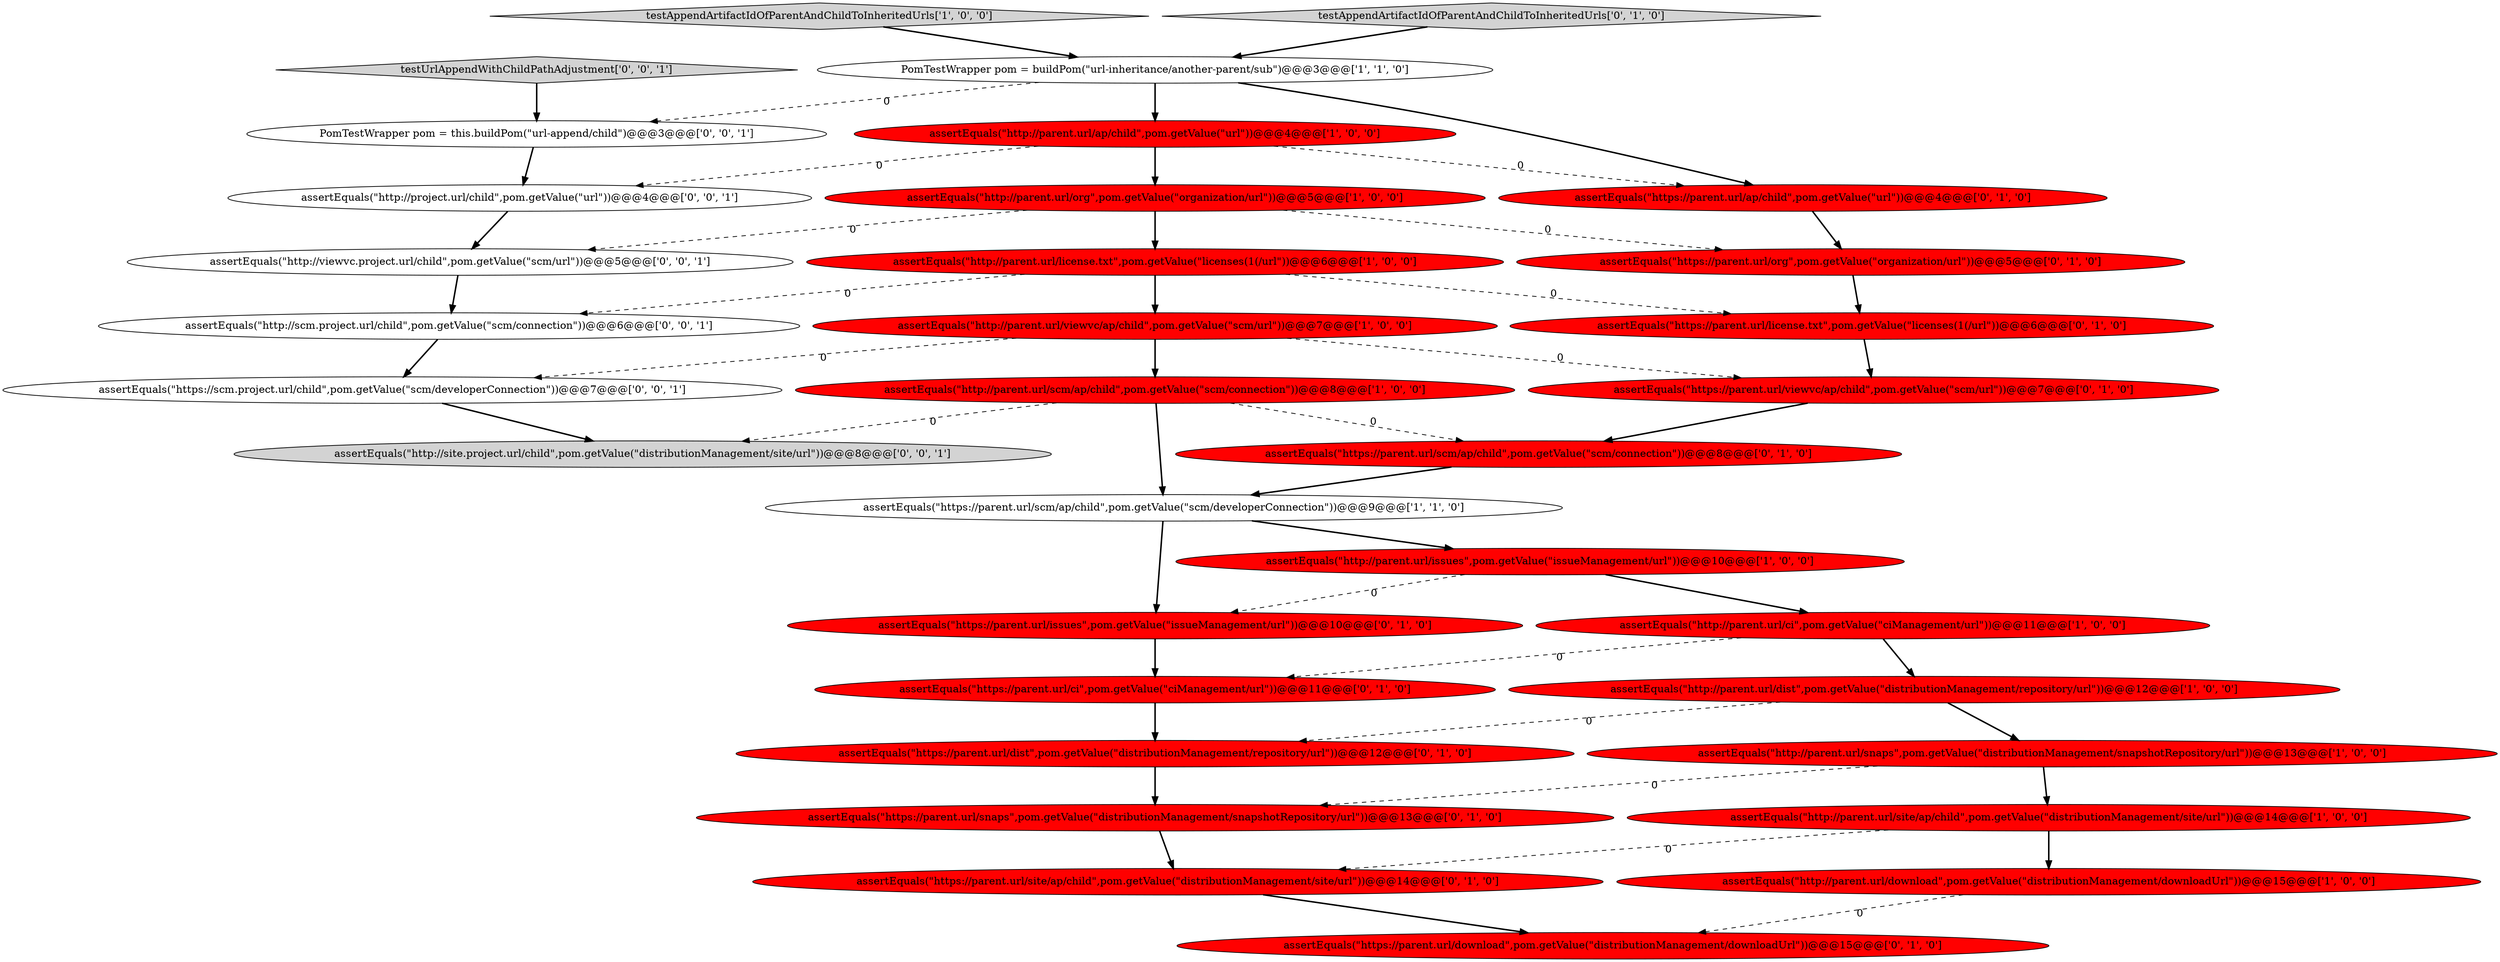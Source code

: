 digraph {
17 [style = filled, label = "assertEquals(\"https://parent.url/issues\",pom.getValue(\"issueManagement/url\"))@@@10@@@['0', '1', '0']", fillcolor = red, shape = ellipse image = "AAA1AAABBB2BBB"];
22 [style = filled, label = "assertEquals(\"https://parent.url/org\",pom.getValue(\"organization/url\"))@@@5@@@['0', '1', '0']", fillcolor = red, shape = ellipse image = "AAA1AAABBB2BBB"];
23 [style = filled, label = "assertEquals(\"https://parent.url/viewvc/ap/child\",pom.getValue(\"scm/url\"))@@@7@@@['0', '1', '0']", fillcolor = red, shape = ellipse image = "AAA1AAABBB2BBB"];
5 [style = filled, label = "assertEquals(\"http://parent.url/org\",pom.getValue(\"organization/url\"))@@@5@@@['1', '0', '0']", fillcolor = red, shape = ellipse image = "AAA1AAABBB1BBB"];
12 [style = filled, label = "assertEquals(\"http://parent.url/scm/ap/child\",pom.getValue(\"scm/connection\"))@@@8@@@['1', '0', '0']", fillcolor = red, shape = ellipse image = "AAA1AAABBB1BBB"];
7 [style = filled, label = "PomTestWrapper pom = buildPom(\"url-inheritance/another-parent/sub\")@@@3@@@['1', '1', '0']", fillcolor = white, shape = ellipse image = "AAA0AAABBB1BBB"];
4 [style = filled, label = "assertEquals(\"https://parent.url/scm/ap/child\",pom.getValue(\"scm/developerConnection\"))@@@9@@@['1', '1', '0']", fillcolor = white, shape = ellipse image = "AAA0AAABBB1BBB"];
6 [style = filled, label = "assertEquals(\"http://parent.url/snaps\",pom.getValue(\"distributionManagement/snapshotRepository/url\"))@@@13@@@['1', '0', '0']", fillcolor = red, shape = ellipse image = "AAA1AAABBB1BBB"];
18 [style = filled, label = "assertEquals(\"https://parent.url/site/ap/child\",pom.getValue(\"distributionManagement/site/url\"))@@@14@@@['0', '1', '0']", fillcolor = red, shape = ellipse image = "AAA1AAABBB2BBB"];
11 [style = filled, label = "assertEquals(\"http://parent.url/download\",pom.getValue(\"distributionManagement/downloadUrl\"))@@@15@@@['1', '0', '0']", fillcolor = red, shape = ellipse image = "AAA1AAABBB1BBB"];
0 [style = filled, label = "assertEquals(\"http://parent.url/dist\",pom.getValue(\"distributionManagement/repository/url\"))@@@12@@@['1', '0', '0']", fillcolor = red, shape = ellipse image = "AAA1AAABBB1BBB"];
14 [style = filled, label = "assertEquals(\"https://parent.url/ci\",pom.getValue(\"ciManagement/url\"))@@@11@@@['0', '1', '0']", fillcolor = red, shape = ellipse image = "AAA1AAABBB2BBB"];
20 [style = filled, label = "assertEquals(\"https://parent.url/ap/child\",pom.getValue(\"url\"))@@@4@@@['0', '1', '0']", fillcolor = red, shape = ellipse image = "AAA1AAABBB2BBB"];
13 [style = filled, label = "assertEquals(\"http://parent.url/issues\",pom.getValue(\"issueManagement/url\"))@@@10@@@['1', '0', '0']", fillcolor = red, shape = ellipse image = "AAA1AAABBB1BBB"];
24 [style = filled, label = "assertEquals(\"https://parent.url/scm/ap/child\",pom.getValue(\"scm/connection\"))@@@8@@@['0', '1', '0']", fillcolor = red, shape = ellipse image = "AAA1AAABBB2BBB"];
10 [style = filled, label = "assertEquals(\"http://parent.url/ci\",pom.getValue(\"ciManagement/url\"))@@@11@@@['1', '0', '0']", fillcolor = red, shape = ellipse image = "AAA1AAABBB1BBB"];
16 [style = filled, label = "assertEquals(\"https://parent.url/snaps\",pom.getValue(\"distributionManagement/snapshotRepository/url\"))@@@13@@@['0', '1', '0']", fillcolor = red, shape = ellipse image = "AAA1AAABBB2BBB"];
31 [style = filled, label = "assertEquals(\"http://project.url/child\",pom.getValue(\"url\"))@@@4@@@['0', '0', '1']", fillcolor = white, shape = ellipse image = "AAA0AAABBB3BBB"];
26 [style = filled, label = "assertEquals(\"http://viewvc.project.url/child\",pom.getValue(\"scm/url\"))@@@5@@@['0', '0', '1']", fillcolor = white, shape = ellipse image = "AAA0AAABBB3BBB"];
21 [style = filled, label = "assertEquals(\"https://parent.url/download\",pom.getValue(\"distributionManagement/downloadUrl\"))@@@15@@@['0', '1', '0']", fillcolor = red, shape = ellipse image = "AAA1AAABBB2BBB"];
32 [style = filled, label = "assertEquals(\"http://scm.project.url/child\",pom.getValue(\"scm/connection\"))@@@6@@@['0', '0', '1']", fillcolor = white, shape = ellipse image = "AAA0AAABBB3BBB"];
1 [style = filled, label = "assertEquals(\"http://parent.url/license.txt\",pom.getValue(\"licenses(1(/url\"))@@@6@@@['1', '0', '0']", fillcolor = red, shape = ellipse image = "AAA1AAABBB1BBB"];
15 [style = filled, label = "assertEquals(\"https://parent.url/dist\",pom.getValue(\"distributionManagement/repository/url\"))@@@12@@@['0', '1', '0']", fillcolor = red, shape = ellipse image = "AAA1AAABBB2BBB"];
27 [style = filled, label = "assertEquals(\"http://site.project.url/child\",pom.getValue(\"distributionManagement/site/url\"))@@@8@@@['0', '0', '1']", fillcolor = lightgray, shape = ellipse image = "AAA0AAABBB3BBB"];
8 [style = filled, label = "assertEquals(\"http://parent.url/viewvc/ap/child\",pom.getValue(\"scm/url\"))@@@7@@@['1', '0', '0']", fillcolor = red, shape = ellipse image = "AAA1AAABBB1BBB"];
9 [style = filled, label = "assertEquals(\"http://parent.url/ap/child\",pom.getValue(\"url\"))@@@4@@@['1', '0', '0']", fillcolor = red, shape = ellipse image = "AAA1AAABBB1BBB"];
3 [style = filled, label = "testAppendArtifactIdOfParentAndChildToInheritedUrls['1', '0', '0']", fillcolor = lightgray, shape = diamond image = "AAA0AAABBB1BBB"];
2 [style = filled, label = "assertEquals(\"http://parent.url/site/ap/child\",pom.getValue(\"distributionManagement/site/url\"))@@@14@@@['1', '0', '0']", fillcolor = red, shape = ellipse image = "AAA1AAABBB1BBB"];
25 [style = filled, label = "testAppendArtifactIdOfParentAndChildToInheritedUrls['0', '1', '0']", fillcolor = lightgray, shape = diamond image = "AAA0AAABBB2BBB"];
30 [style = filled, label = "assertEquals(\"https://scm.project.url/child\",pom.getValue(\"scm/developerConnection\"))@@@7@@@['0', '0', '1']", fillcolor = white, shape = ellipse image = "AAA0AAABBB3BBB"];
29 [style = filled, label = "PomTestWrapper pom = this.buildPom(\"url-append/child\")@@@3@@@['0', '0', '1']", fillcolor = white, shape = ellipse image = "AAA0AAABBB3BBB"];
28 [style = filled, label = "testUrlAppendWithChildPathAdjustment['0', '0', '1']", fillcolor = lightgray, shape = diamond image = "AAA0AAABBB3BBB"];
19 [style = filled, label = "assertEquals(\"https://parent.url/license.txt\",pom.getValue(\"licenses(1(/url\"))@@@6@@@['0', '1', '0']", fillcolor = red, shape = ellipse image = "AAA1AAABBB2BBB"];
9->20 [style = dashed, label="0"];
13->10 [style = bold, label=""];
28->29 [style = bold, label=""];
16->18 [style = bold, label=""];
1->8 [style = bold, label=""];
26->32 [style = bold, label=""];
4->17 [style = bold, label=""];
22->19 [style = bold, label=""];
0->6 [style = bold, label=""];
5->26 [style = dashed, label="0"];
29->31 [style = bold, label=""];
4->13 [style = bold, label=""];
30->27 [style = bold, label=""];
1->19 [style = dashed, label="0"];
13->17 [style = dashed, label="0"];
0->15 [style = dashed, label="0"];
7->20 [style = bold, label=""];
1->32 [style = dashed, label="0"];
15->16 [style = bold, label=""];
25->7 [style = bold, label=""];
32->30 [style = bold, label=""];
20->22 [style = bold, label=""];
6->2 [style = bold, label=""];
7->9 [style = bold, label=""];
5->1 [style = bold, label=""];
31->26 [style = bold, label=""];
23->24 [style = bold, label=""];
24->4 [style = bold, label=""];
6->16 [style = dashed, label="0"];
9->31 [style = dashed, label="0"];
12->4 [style = bold, label=""];
3->7 [style = bold, label=""];
17->14 [style = bold, label=""];
19->23 [style = bold, label=""];
12->24 [style = dashed, label="0"];
10->0 [style = bold, label=""];
12->27 [style = dashed, label="0"];
2->18 [style = dashed, label="0"];
9->5 [style = bold, label=""];
14->15 [style = bold, label=""];
7->29 [style = dashed, label="0"];
8->30 [style = dashed, label="0"];
18->21 [style = bold, label=""];
11->21 [style = dashed, label="0"];
2->11 [style = bold, label=""];
8->12 [style = bold, label=""];
10->14 [style = dashed, label="0"];
8->23 [style = dashed, label="0"];
5->22 [style = dashed, label="0"];
}
